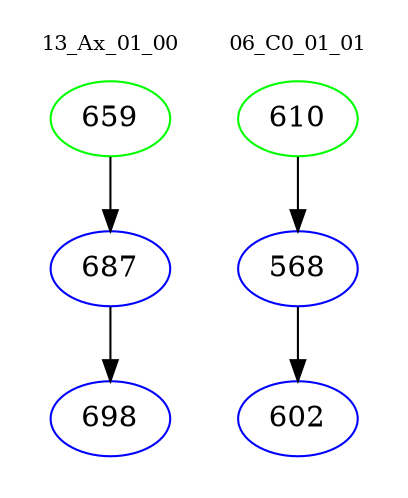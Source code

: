 digraph{
subgraph cluster_0 {
color = white
label = "13_Ax_01_00";
fontsize=10;
T0_659 [label="659", color="green"]
T0_659 -> T0_687 [color="black"]
T0_687 [label="687", color="blue"]
T0_687 -> T0_698 [color="black"]
T0_698 [label="698", color="blue"]
}
subgraph cluster_1 {
color = white
label = "06_C0_01_01";
fontsize=10;
T1_610 [label="610", color="green"]
T1_610 -> T1_568 [color="black"]
T1_568 [label="568", color="blue"]
T1_568 -> T1_602 [color="black"]
T1_602 [label="602", color="blue"]
}
}
